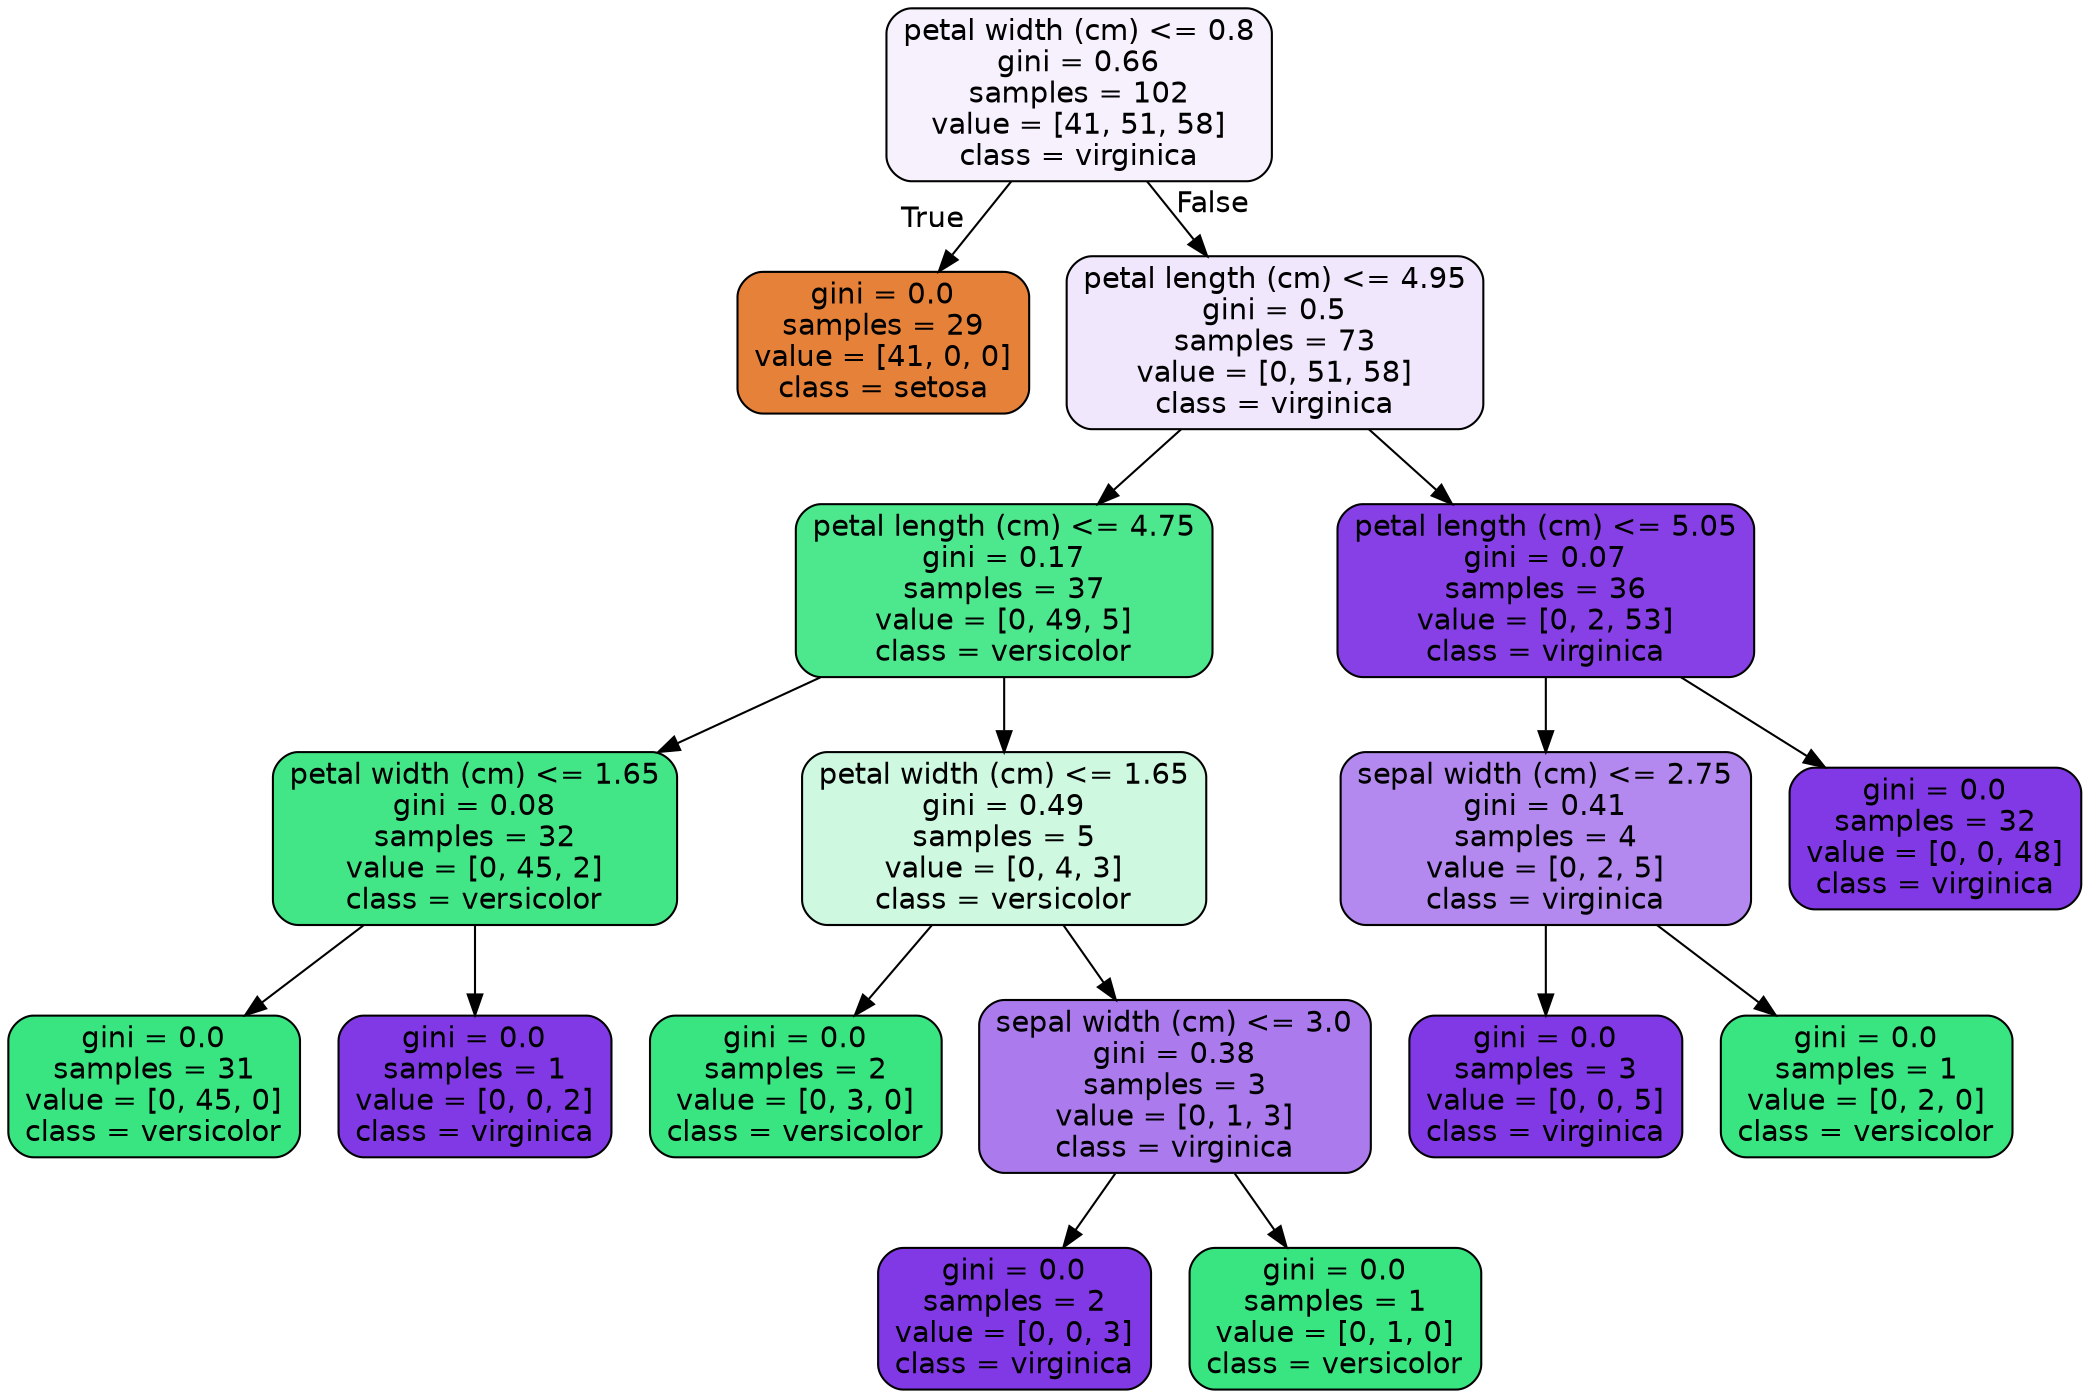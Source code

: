 digraph Tree {
node [shape=box, style="filled, rounded", color="black", fontname=helvetica] ;
edge [fontname=helvetica] ;
0 [label="petal width (cm) <= 0.8\ngini = 0.66\nsamples = 102\nvalue = [41, 51, 58]\nclass = virginica", fillcolor="#f6f1fd"] ;
1 [label="gini = 0.0\nsamples = 29\nvalue = [41, 0, 0]\nclass = setosa", fillcolor="#e58139"] ;
0 -> 1 [labeldistance=2.5, labelangle=45, headlabel="True"] ;
2 [label="petal length (cm) <= 4.95\ngini = 0.5\nsamples = 73\nvalue = [0, 51, 58]\nclass = virginica", fillcolor="#f0e7fc"] ;
0 -> 2 [labeldistance=2.5, labelangle=-45, headlabel="False"] ;
3 [label="petal length (cm) <= 4.75\ngini = 0.17\nsamples = 37\nvalue = [0, 49, 5]\nclass = versicolor", fillcolor="#4de88e"] ;
2 -> 3 ;
4 [label="petal width (cm) <= 1.65\ngini = 0.08\nsamples = 32\nvalue = [0, 45, 2]\nclass = versicolor", fillcolor="#42e687"] ;
3 -> 4 ;
5 [label="gini = 0.0\nsamples = 31\nvalue = [0, 45, 0]\nclass = versicolor", fillcolor="#39e581"] ;
4 -> 5 ;
6 [label="gini = 0.0\nsamples = 1\nvalue = [0, 0, 2]\nclass = virginica", fillcolor="#8139e5"] ;
4 -> 6 ;
7 [label="petal width (cm) <= 1.65\ngini = 0.49\nsamples = 5\nvalue = [0, 4, 3]\nclass = versicolor", fillcolor="#cef8e0"] ;
3 -> 7 ;
8 [label="gini = 0.0\nsamples = 2\nvalue = [0, 3, 0]\nclass = versicolor", fillcolor="#39e581"] ;
7 -> 8 ;
9 [label="sepal width (cm) <= 3.0\ngini = 0.38\nsamples = 3\nvalue = [0, 1, 3]\nclass = virginica", fillcolor="#ab7bee"] ;
7 -> 9 ;
10 [label="gini = 0.0\nsamples = 2\nvalue = [0, 0, 3]\nclass = virginica", fillcolor="#8139e5"] ;
9 -> 10 ;
11 [label="gini = 0.0\nsamples = 1\nvalue = [0, 1, 0]\nclass = versicolor", fillcolor="#39e581"] ;
9 -> 11 ;
12 [label="petal length (cm) <= 5.05\ngini = 0.07\nsamples = 36\nvalue = [0, 2, 53]\nclass = virginica", fillcolor="#8640e6"] ;
2 -> 12 ;
13 [label="sepal width (cm) <= 2.75\ngini = 0.41\nsamples = 4\nvalue = [0, 2, 5]\nclass = virginica", fillcolor="#b388ef"] ;
12 -> 13 ;
14 [label="gini = 0.0\nsamples = 3\nvalue = [0, 0, 5]\nclass = virginica", fillcolor="#8139e5"] ;
13 -> 14 ;
15 [label="gini = 0.0\nsamples = 1\nvalue = [0, 2, 0]\nclass = versicolor", fillcolor="#39e581"] ;
13 -> 15 ;
16 [label="gini = 0.0\nsamples = 32\nvalue = [0, 0, 48]\nclass = virginica", fillcolor="#8139e5"] ;
12 -> 16 ;
}